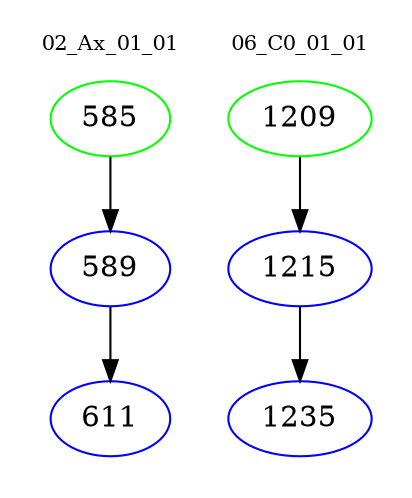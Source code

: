 digraph{
subgraph cluster_0 {
color = white
label = "02_Ax_01_01";
fontsize=10;
T0_585 [label="585", color="green"]
T0_585 -> T0_589 [color="black"]
T0_589 [label="589", color="blue"]
T0_589 -> T0_611 [color="black"]
T0_611 [label="611", color="blue"]
}
subgraph cluster_1 {
color = white
label = "06_C0_01_01";
fontsize=10;
T1_1209 [label="1209", color="green"]
T1_1209 -> T1_1215 [color="black"]
T1_1215 [label="1215", color="blue"]
T1_1215 -> T1_1235 [color="black"]
T1_1235 [label="1235", color="blue"]
}
}
